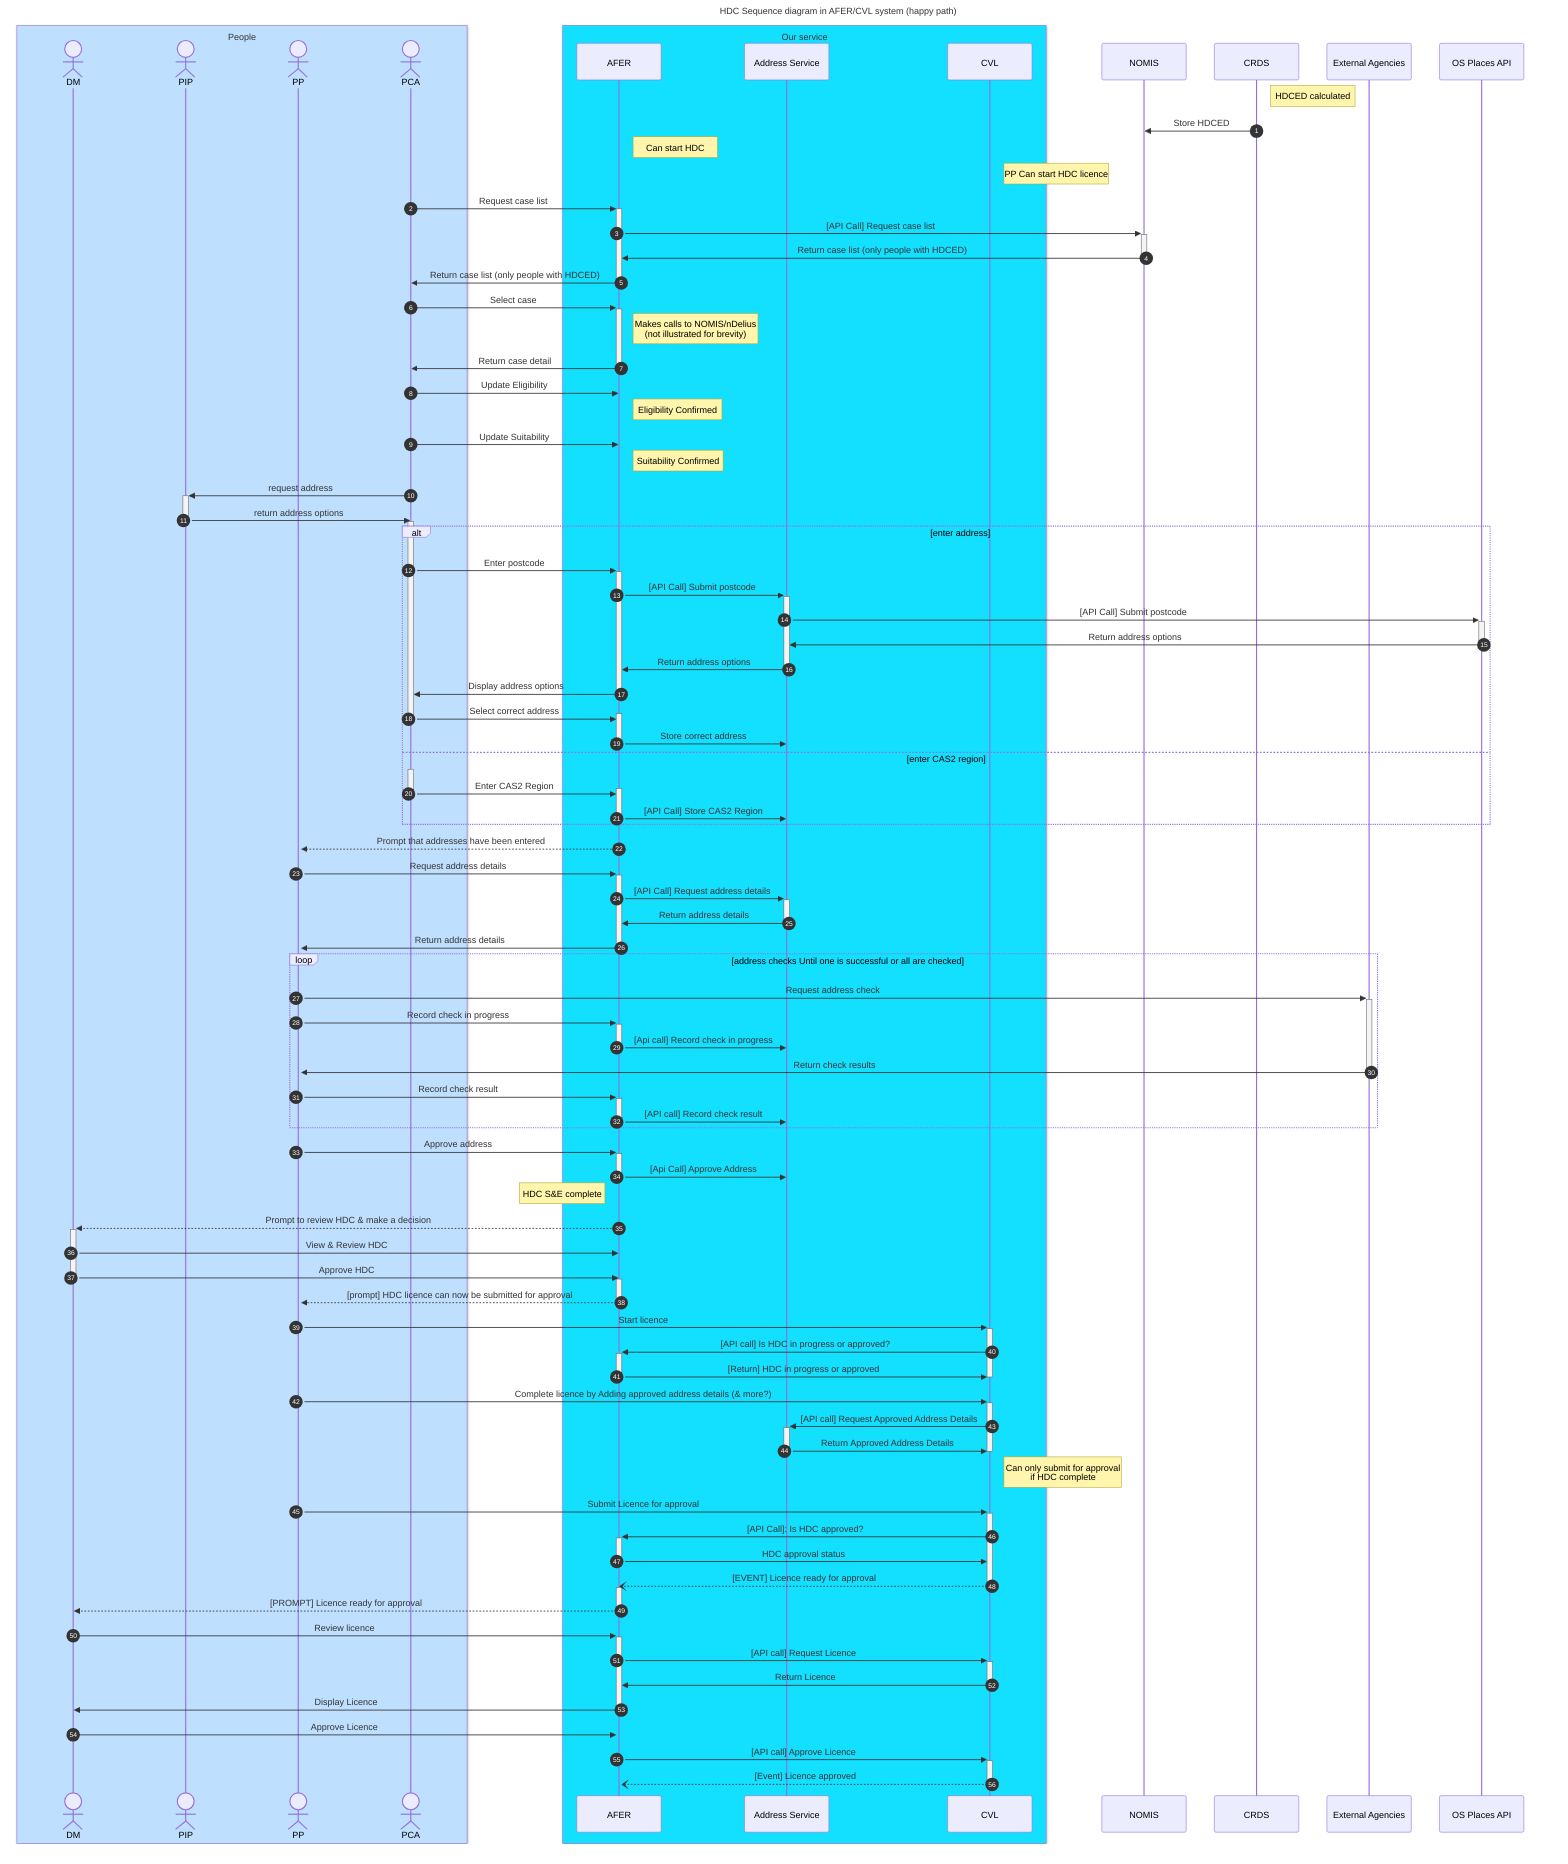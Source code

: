 ---
title: HDC Sequence diagram in AFER/CVL system (happy path)
---

sequenceDiagram
  autonumber
%%actor POM
  box rgb(191, 223, 255) People
    actor DM
    actor PIP
    actor PP
    actor PCA
  end
  box rgb(19, 223, 255) Our service

    participant AFER
    participant Address Service
    participant CVL
  end

  participant NOMIS
  participant CRDS

  participant External Agencies
  participant OS Places API


%% START HDCED CALCULATED BLOCK
  Note right of CRDS: HDCED calculated
  CRDS->>NOMIS: Store HDCED
  Note right of AFER: Can start HDC
  Note right of CVL: PP Can start HDC licence
%% END HDCED CALCULATED BLOCK

  PCA->>+AFER: Request case list
  AFER->>+NOMIS: [API Call] Request case list
  NOMIS->>-AFER: Return case list (only people with HDCED)
  AFER->>-PCA: Return case list (only people with HDCED)

  PCA->>+AFER: Select case
  Note right of AFER: Makes calls to NOMIS/nDelius<br/> (not illustrated for brevity)
  AFER->>-PCA: Return case detail

  PCA->>AFER: Update Eligibility
  Note right of AFER: Eligibility Confirmed
  PCA->>AFER: Update Suitability
  Note right of AFER: Suitability Confirmed

%% NOTE: for simplicity, not modelling eligibility letter

%% BEGIN ADDRESS SECTION
  PCA->>+PIP: request address
  PIP->>-PCA: return address options
  activate PCA

  alt enter address
    PCA->>+AFER: Enter postcode
    AFER->>+Address Service: [API Call] Submit postcode
    Address Service->>+OS Places API: [API Call] Submit postcode
    OS Places API->>-Address Service: Return address options
    Address Service->>-AFER: Return address options
    AFER->>-PCA: Display address options
    PCA->>+AFER: Select correct address
    deactivate PCA
    AFER->>-Address Service: Store correct address
  else enter CAS2 region
    activate PCA
    PCA->>+AFER: Enter CAS2 Region
    deactivate PCA
    AFER->>-Address Service: [API Call] Store CAS2 Region
  end

%% Address check section.
  AFER-->>+PP: Prompt that addresses have been entered
  PP->>+AFER: Request address details
  AFER->>+Address Service: [API Call] Request address details
  Address Service->>-AFER: Return address details
  AFER->>-PP: Return address details
  loop address checks Until one is successful or all are checked
  %%  PP->>PP: Performs address checks<br/>[loop until success or no more addresses]<br/>Should add call to either address service or address service via AFER to retrieve address history etc
    PP->>+External Agencies: Request address check
    PP->>+AFER: Record check in progress
    AFER->>-Address Service: [Api call] Record check in progress
    External Agencies->>-PP: Return check results
    PP->>+AFER: Record check result
    AFER->>-Address Service: [API call] Record check result
  %%  PP->>PP: Performs address checks<br/>[loop until success or no more addresses]<br/>Should add call to either address service or address service via AFER to retrieve address history etc
  end

  PP->>+AFER: Approve address
  AFER->>-Address Service: [Api Call] Approve Address
%%  PP->>-AFER: Enter results of address checks<br/>[in reality, multiple interactions as checks progress]
%%  activate AFER
%%  AFER->>-Address Service: [API call] Store address check results (progress, and then approval/not)

Note left of AFER: HDC S&E complete

%% END ADDRESS SECTION
  AFER-->>+DM: Prompt to review HDC & make a decision
  DM->>AFER: View & Review HDC
  DM->>-AFER: Approve HDC
  activate AFER

  AFER-->>-PP: [prompt] HDC licence can now be submitted for approval

%% licence creation block
%% NOTE: this can happen in paralell. Also, question about whether CVL should check HDC or nomis re whether an HDC licence can be produced.
  PP->>+CVL: Start licence
  CVL->>+AFER: [API call] Is HDC in progress or approved?
  AFER->>-CVL: [Return] HDC in progress or approved

  deactivate CVL
  PP->>+CVL: Complete licence by Adding approved address details (& more?)
  CVL->>+Address Service: [API call] Request Approved Address Details
  Address Service->>-CVL: Return Approved Address Details

  deactivate CVL

  Note right of CVL: Can only submit for approval<br/> if HDC complete
  PP->>+CVL: Submit Licence for approval
  CVL->>+AFER: [API Call]: Is HDC approved?
  AFER->>-CVL: HDC approval status
  CVL--)-AFER: [EVENT] Licence ready for approval
  activate AFER
  AFER-->>-DM: [PROMPT] Licence ready for approval
  DM->>+AFER: Review licence
  AFER->>+CVL: [API call] Request Licence
  CVL->>-AFER: Return Licence
  AFER->>-DM: Display Licence

  DM->>+AFER: Approve Licence
  AFER->>+CVL: [API call] Approve Licence
  CVL--)-AFER: [Event] Licence approved